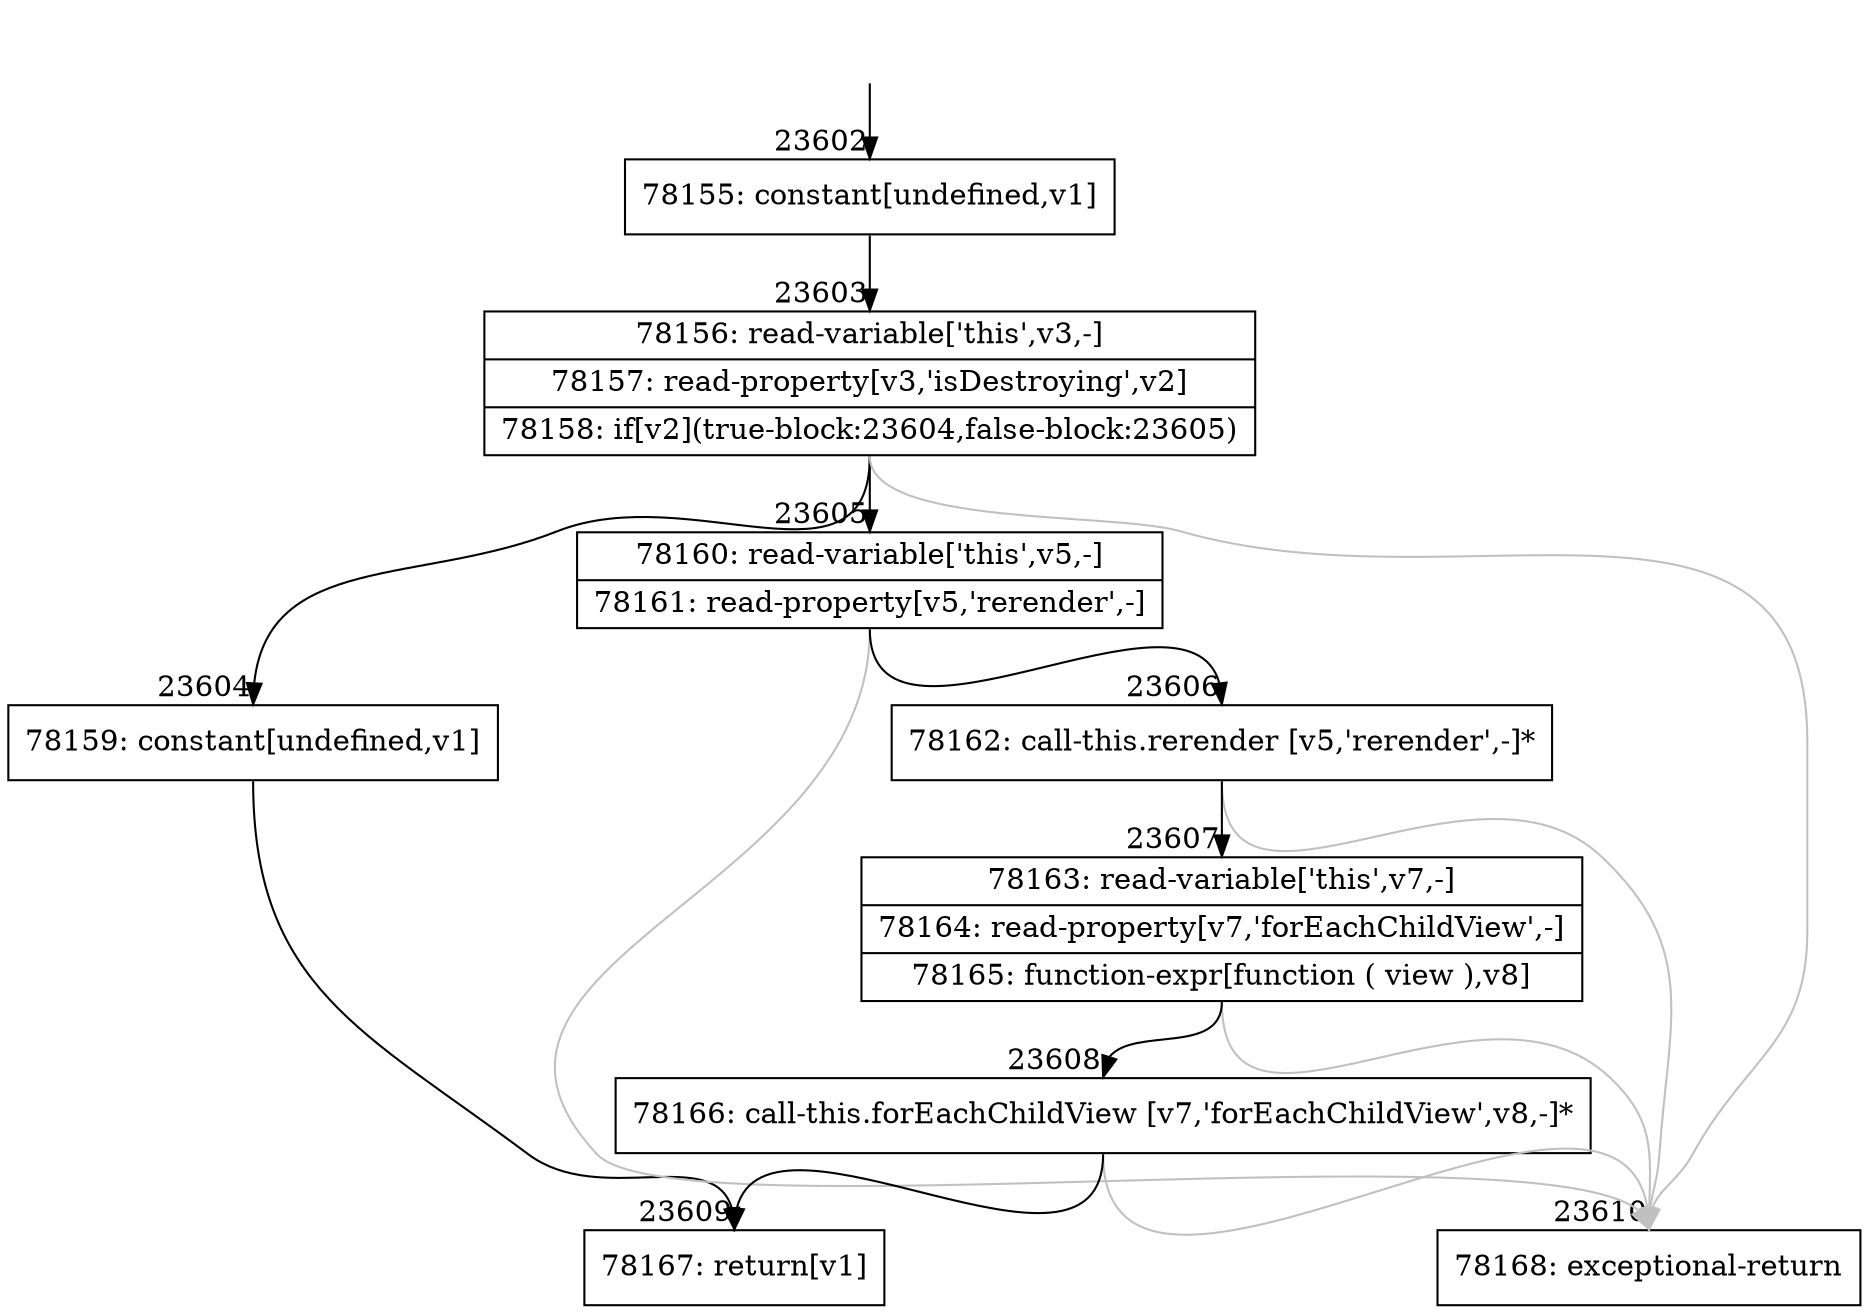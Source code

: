 digraph {
rankdir="TD"
BB_entry2065[shape=none,label=""];
BB_entry2065 -> BB23602 [tailport=s, headport=n, headlabel="    23602"]
BB23602 [shape=record label="{78155: constant[undefined,v1]}" ] 
BB23602 -> BB23603 [tailport=s, headport=n, headlabel="      23603"]
BB23603 [shape=record label="{78156: read-variable['this',v3,-]|78157: read-property[v3,'isDestroying',v2]|78158: if[v2](true-block:23604,false-block:23605)}" ] 
BB23603 -> BB23604 [tailport=s, headport=n, headlabel="      23604"]
BB23603 -> BB23605 [tailport=s, headport=n, headlabel="      23605"]
BB23603 -> BB23610 [tailport=s, headport=n, color=gray, headlabel="      23610"]
BB23604 [shape=record label="{78159: constant[undefined,v1]}" ] 
BB23604 -> BB23609 [tailport=s, headport=n, headlabel="      23609"]
BB23605 [shape=record label="{78160: read-variable['this',v5,-]|78161: read-property[v5,'rerender',-]}" ] 
BB23605 -> BB23606 [tailport=s, headport=n, headlabel="      23606"]
BB23605 -> BB23610 [tailport=s, headport=n, color=gray]
BB23606 [shape=record label="{78162: call-this.rerender [v5,'rerender',-]*}" ] 
BB23606 -> BB23607 [tailport=s, headport=n, headlabel="      23607"]
BB23606 -> BB23610 [tailport=s, headport=n, color=gray]
BB23607 [shape=record label="{78163: read-variable['this',v7,-]|78164: read-property[v7,'forEachChildView',-]|78165: function-expr[function ( view ),v8]}" ] 
BB23607 -> BB23608 [tailport=s, headport=n, headlabel="      23608"]
BB23607 -> BB23610 [tailport=s, headport=n, color=gray]
BB23608 [shape=record label="{78166: call-this.forEachChildView [v7,'forEachChildView',v8,-]*}" ] 
BB23608 -> BB23609 [tailport=s, headport=n]
BB23608 -> BB23610 [tailport=s, headport=n, color=gray]
BB23609 [shape=record label="{78167: return[v1]}" ] 
BB23610 [shape=record label="{78168: exceptional-return}" ] 
//#$~ 44658
}
